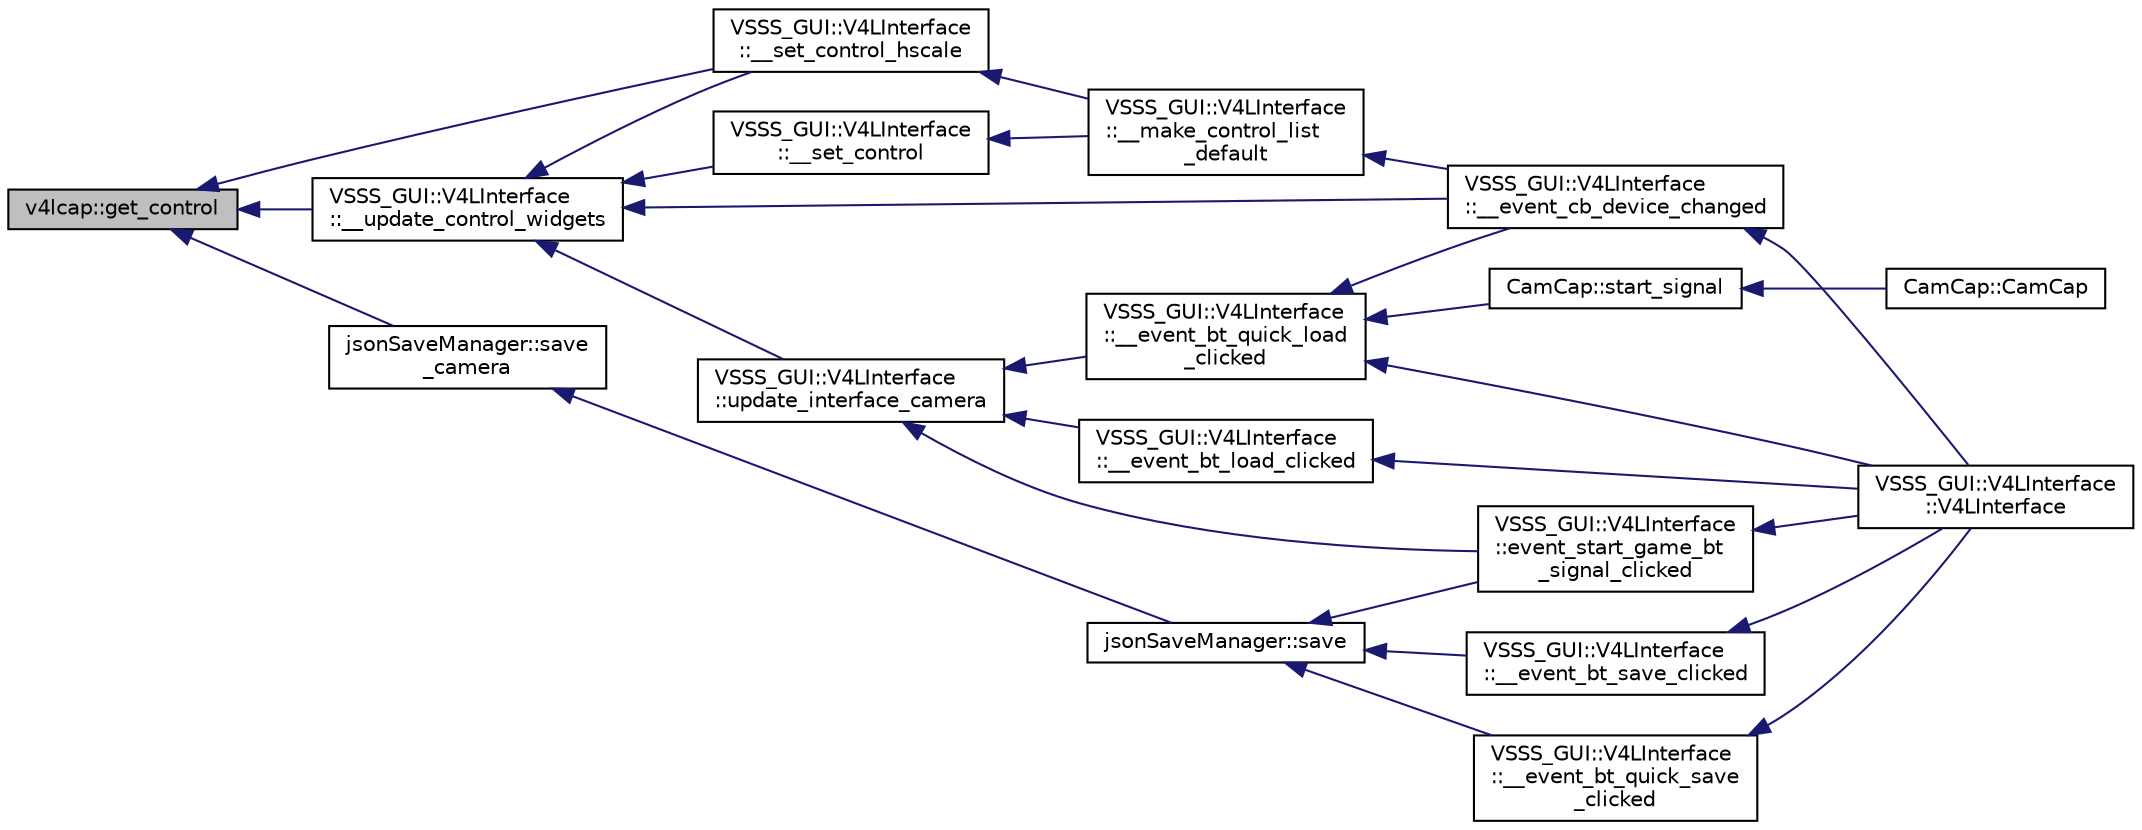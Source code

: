 digraph "v4lcap::get_control"
{
 // INTERACTIVE_SVG=YES
  edge [fontname="Helvetica",fontsize="10",labelfontname="Helvetica",labelfontsize="10"];
  node [fontname="Helvetica",fontsize="10",shape=record];
  rankdir="LR";
  Node167 [label="v4lcap::get_control",height=0.2,width=0.4,color="black", fillcolor="grey75", style="filled", fontcolor="black"];
  Node167 -> Node168 [dir="back",color="midnightblue",fontsize="10",style="solid"];
  Node168 [label="VSSS_GUI::V4LInterface\l::__set_control_hscale",height=0.2,width=0.4,color="black", fillcolor="white", style="filled",URL="$class_v_s_s_s___g_u_i_1_1_v4_l_interface.html#aa14a838434102fd12d5d0ffbc242e753"];
  Node168 -> Node169 [dir="back",color="midnightblue",fontsize="10",style="solid"];
  Node169 [label="VSSS_GUI::V4LInterface\l::__make_control_list\l_default",height=0.2,width=0.4,color="black", fillcolor="white", style="filled",URL="$class_v_s_s_s___g_u_i_1_1_v4_l_interface.html#af0b71067889b902882e4f181b0a04aed"];
  Node169 -> Node170 [dir="back",color="midnightblue",fontsize="10",style="solid"];
  Node170 [label="VSSS_GUI::V4LInterface\l::__event_cb_device_changed",height=0.2,width=0.4,color="black", fillcolor="white", style="filled",URL="$class_v_s_s_s___g_u_i_1_1_v4_l_interface.html#af38c88f726a7ff9fab089ab9ed20c03c",tooltip="Event triggered when a new device is selected in Device combobox. "];
  Node170 -> Node171 [dir="back",color="midnightblue",fontsize="10",style="solid"];
  Node171 [label="VSSS_GUI::V4LInterface\l::V4LInterface",height=0.2,width=0.4,color="black", fillcolor="white", style="filled",URL="$class_v_s_s_s___g_u_i_1_1_v4_l_interface.html#a8fafd828eacc6d5480649fa9fddc7ee4",tooltip="Constructor of a V4LInterface object. "];
  Node167 -> Node172 [dir="back",color="midnightblue",fontsize="10",style="solid"];
  Node172 [label="VSSS_GUI::V4LInterface\l::__update_control_widgets",height=0.2,width=0.4,color="black", fillcolor="white", style="filled",URL="$class_v_s_s_s___g_u_i_1_1_v4_l_interface.html#afbb5daccfdce20180578025c108ef65b"];
  Node172 -> Node170 [dir="back",color="midnightblue",fontsize="10",style="solid"];
  Node172 -> Node168 [dir="back",color="midnightblue",fontsize="10",style="solid"];
  Node172 -> Node173 [dir="back",color="midnightblue",fontsize="10",style="solid"];
  Node173 [label="VSSS_GUI::V4LInterface\l::__set_control",height=0.2,width=0.4,color="black", fillcolor="white", style="filled",URL="$class_v_s_s_s___g_u_i_1_1_v4_l_interface.html#ad6eddc5cedbaf1b0e87b330aae937b46"];
  Node173 -> Node169 [dir="back",color="midnightblue",fontsize="10",style="solid"];
  Node172 -> Node174 [dir="back",color="midnightblue",fontsize="10",style="solid"];
  Node174 [label="VSSS_GUI::V4LInterface\l::update_interface_camera",height=0.2,width=0.4,color="black", fillcolor="white", style="filled",URL="$class_v_s_s_s___g_u_i_1_1_v4_l_interface.html#a13ef172ecb7af3eb140f686b02a80662",tooltip="Updates Calibration parameters at Vision GUI, Offset values and calls __update_control_widgets. "];
  Node174 -> Node175 [dir="back",color="midnightblue",fontsize="10",style="solid"];
  Node175 [label="VSSS_GUI::V4LInterface\l::__event_bt_quick_load\l_clicked",height=0.2,width=0.4,color="black", fillcolor="white", style="filled",URL="$class_v_s_s_s___g_u_i_1_1_v4_l_interface.html#a3010084dff2d7f93eed40efaab8ee61b",tooltip="Event triggered when &#39;Quick Load&#39; button is clicked. "];
  Node175 -> Node176 [dir="back",color="midnightblue",fontsize="10",style="solid"];
  Node176 [label="CamCap::start_signal",height=0.2,width=0.4,color="black", fillcolor="white", style="filled",URL="$class_cam_cap.html#ae676e6624dd821ad494a80e68a41e249",tooltip="Interface adjustments after &#39;start&#39; button is clicked. "];
  Node176 -> Node177 [dir="back",color="midnightblue",fontsize="10",style="solid"];
  Node177 [label="CamCap::CamCap",height=0.2,width=0.4,color="black", fillcolor="white", style="filled",URL="$class_cam_cap.html#afe0db98a5f72bc9b261dcb78e2840da6",tooltip="Constructor of a CamCap object. "];
  Node175 -> Node171 [dir="back",color="midnightblue",fontsize="10",style="solid"];
  Node175 -> Node170 [dir="back",color="midnightblue",fontsize="10",style="solid"];
  Node174 -> Node178 [dir="back",color="midnightblue",fontsize="10",style="solid"];
  Node178 [label="VSSS_GUI::V4LInterface\l::__event_bt_load_clicked",height=0.2,width=0.4,color="black", fillcolor="white", style="filled",URL="$class_v_s_s_s___g_u_i_1_1_v4_l_interface.html#a62894fc8a49716b44d3a3c6a445fe880",tooltip="Event triggered when &#39;Load&#39; button is clicked. "];
  Node178 -> Node171 [dir="back",color="midnightblue",fontsize="10",style="solid"];
  Node174 -> Node179 [dir="back",color="midnightblue",fontsize="10",style="solid"];
  Node179 [label="VSSS_GUI::V4LInterface\l::event_start_game_bt\l_signal_clicked",height=0.2,width=0.4,color="black", fillcolor="white", style="filled",URL="$class_v_s_s_s___g_u_i_1_1_v4_l_interface.html#a8c3f91048adebeb0b5aa9838053cdcfe",tooltip="Event triggered when start button is clicked. Starts/finishes video recording. "];
  Node179 -> Node171 [dir="back",color="midnightblue",fontsize="10",style="solid"];
  Node167 -> Node180 [dir="back",color="midnightblue",fontsize="10",style="solid"];
  Node180 [label="jsonSaveManager::save\l_camera",height=0.2,width=0.4,color="black", fillcolor="white", style="filled",URL="$classjson_save_manager.html#a437ba67544a0115bf0242c85b92018b3",tooltip="Save camera configurations from interface to our JSON object. "];
  Node180 -> Node181 [dir="back",color="midnightblue",fontsize="10",style="solid"];
  Node181 [label="jsonSaveManager::save",height=0.2,width=0.4,color="black", fillcolor="white", style="filled",URL="$classjson_save_manager.html#a3e628f770c39e0111b46dac21d966171",tooltip="Saves all volatile data set in the interface to a given .json file. "];
  Node181 -> Node182 [dir="back",color="midnightblue",fontsize="10",style="solid"];
  Node182 [label="VSSS_GUI::V4LInterface\l::__event_bt_quick_save\l_clicked",height=0.2,width=0.4,color="black", fillcolor="white", style="filled",URL="$class_v_s_s_s___g_u_i_1_1_v4_l_interface.html#a018c35ae221964d08f1abb40ba01abcf",tooltip="Event triggered when &#39;Quick Save&#39; button is clicked. "];
  Node182 -> Node171 [dir="back",color="midnightblue",fontsize="10",style="solid"];
  Node181 -> Node183 [dir="back",color="midnightblue",fontsize="10",style="solid"];
  Node183 [label="VSSS_GUI::V4LInterface\l::__event_bt_save_clicked",height=0.2,width=0.4,color="black", fillcolor="white", style="filled",URL="$class_v_s_s_s___g_u_i_1_1_v4_l_interface.html#a86cbf672edfd408bcac975be8dbacffd",tooltip="Event triggered when &#39;Save&#39; button is clicked. "];
  Node183 -> Node171 [dir="back",color="midnightblue",fontsize="10",style="solid"];
  Node181 -> Node179 [dir="back",color="midnightblue",fontsize="10",style="solid"];
}
